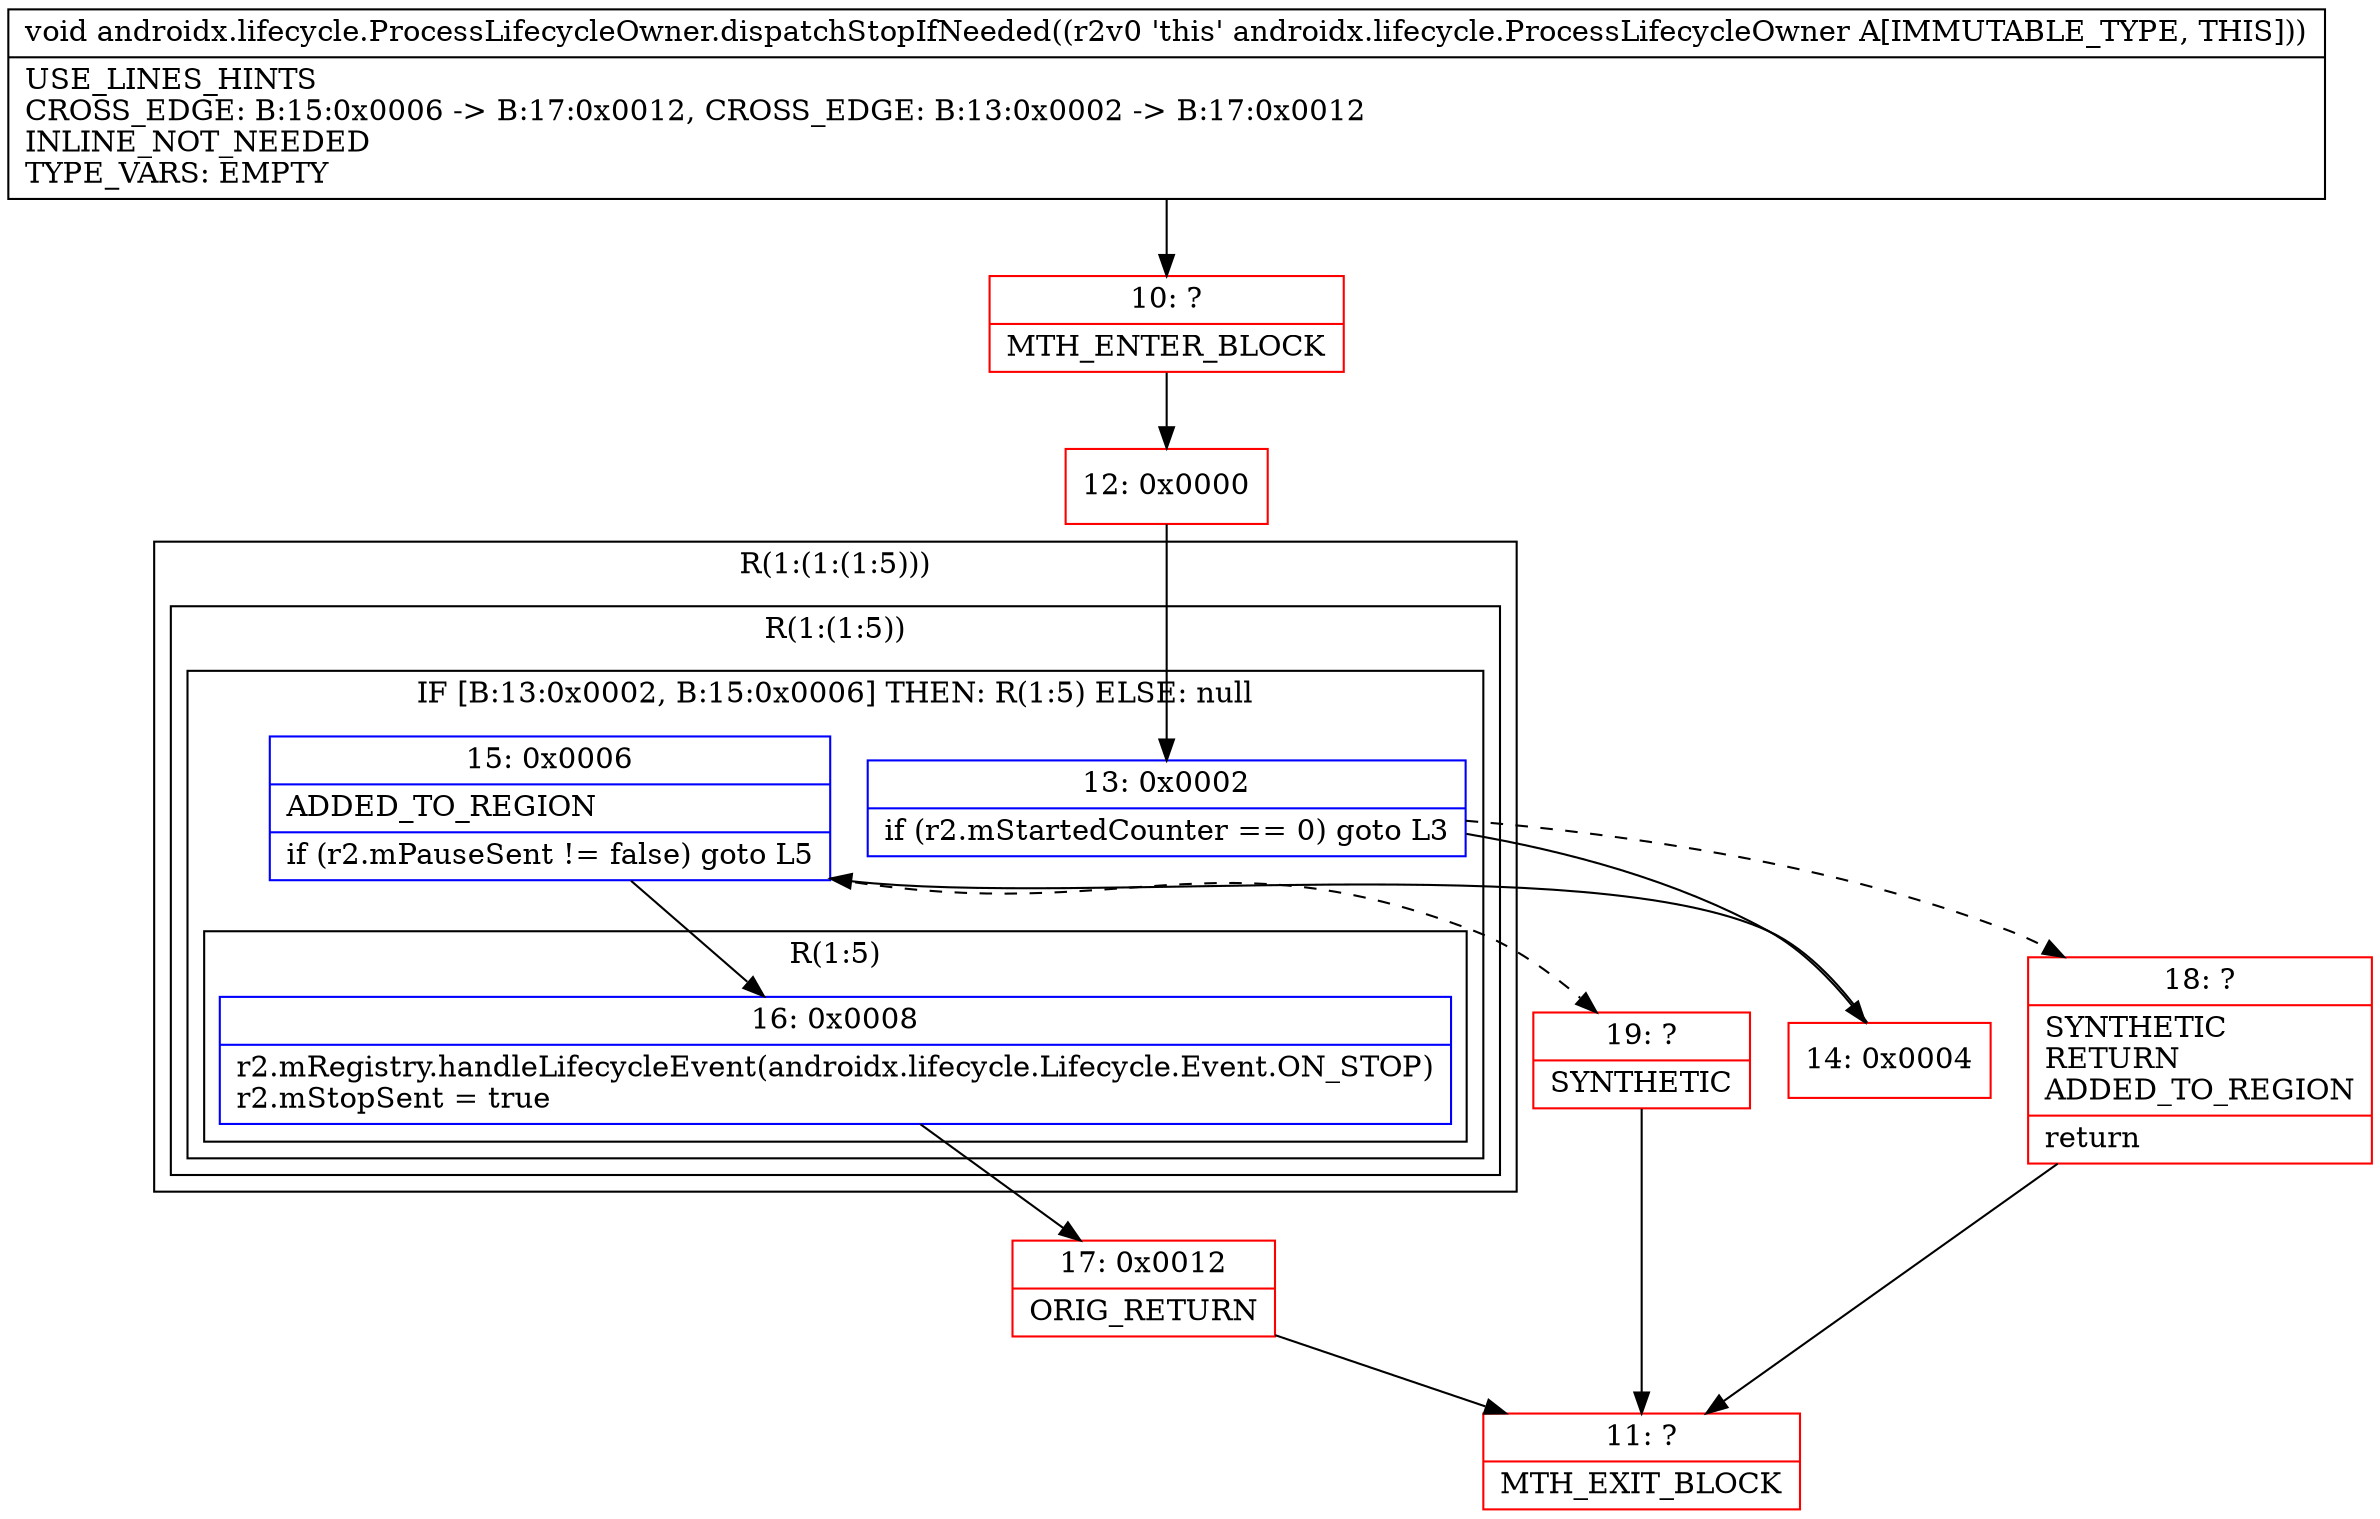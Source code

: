 digraph "CFG forandroidx.lifecycle.ProcessLifecycleOwner.dispatchStopIfNeeded()V" {
subgraph cluster_Region_2131265956 {
label = "R(1:(1:(1:5)))";
node [shape=record,color=blue];
subgraph cluster_Region_1529083723 {
label = "R(1:(1:5))";
node [shape=record,color=blue];
subgraph cluster_IfRegion_575630903 {
label = "IF [B:13:0x0002, B:15:0x0006] THEN: R(1:5) ELSE: null";
node [shape=record,color=blue];
Node_13 [shape=record,label="{13\:\ 0x0002|if (r2.mStartedCounter == 0) goto L3\l}"];
Node_15 [shape=record,label="{15\:\ 0x0006|ADDED_TO_REGION\l|if (r2.mPauseSent != false) goto L5\l}"];
subgraph cluster_Region_959881992 {
label = "R(1:5)";
node [shape=record,color=blue];
Node_16 [shape=record,label="{16\:\ 0x0008|r2.mRegistry.handleLifecycleEvent(androidx.lifecycle.Lifecycle.Event.ON_STOP)\lr2.mStopSent = true\l}"];
}
}
}
}
Node_10 [shape=record,color=red,label="{10\:\ ?|MTH_ENTER_BLOCK\l}"];
Node_12 [shape=record,color=red,label="{12\:\ 0x0000}"];
Node_14 [shape=record,color=red,label="{14\:\ 0x0004}"];
Node_17 [shape=record,color=red,label="{17\:\ 0x0012|ORIG_RETURN\l}"];
Node_11 [shape=record,color=red,label="{11\:\ ?|MTH_EXIT_BLOCK\l}"];
Node_19 [shape=record,color=red,label="{19\:\ ?|SYNTHETIC\l}"];
Node_18 [shape=record,color=red,label="{18\:\ ?|SYNTHETIC\lRETURN\lADDED_TO_REGION\l|return\l}"];
MethodNode[shape=record,label="{void androidx.lifecycle.ProcessLifecycleOwner.dispatchStopIfNeeded((r2v0 'this' androidx.lifecycle.ProcessLifecycleOwner A[IMMUTABLE_TYPE, THIS]))  | USE_LINES_HINTS\lCROSS_EDGE: B:15:0x0006 \-\> B:17:0x0012, CROSS_EDGE: B:13:0x0002 \-\> B:17:0x0012\lINLINE_NOT_NEEDED\lTYPE_VARS: EMPTY\l}"];
MethodNode -> Node_10;Node_13 -> Node_14;
Node_13 -> Node_18[style=dashed];
Node_15 -> Node_16;
Node_15 -> Node_19[style=dashed];
Node_16 -> Node_17;
Node_10 -> Node_12;
Node_12 -> Node_13;
Node_14 -> Node_15;
Node_17 -> Node_11;
Node_19 -> Node_11;
Node_18 -> Node_11;
}

